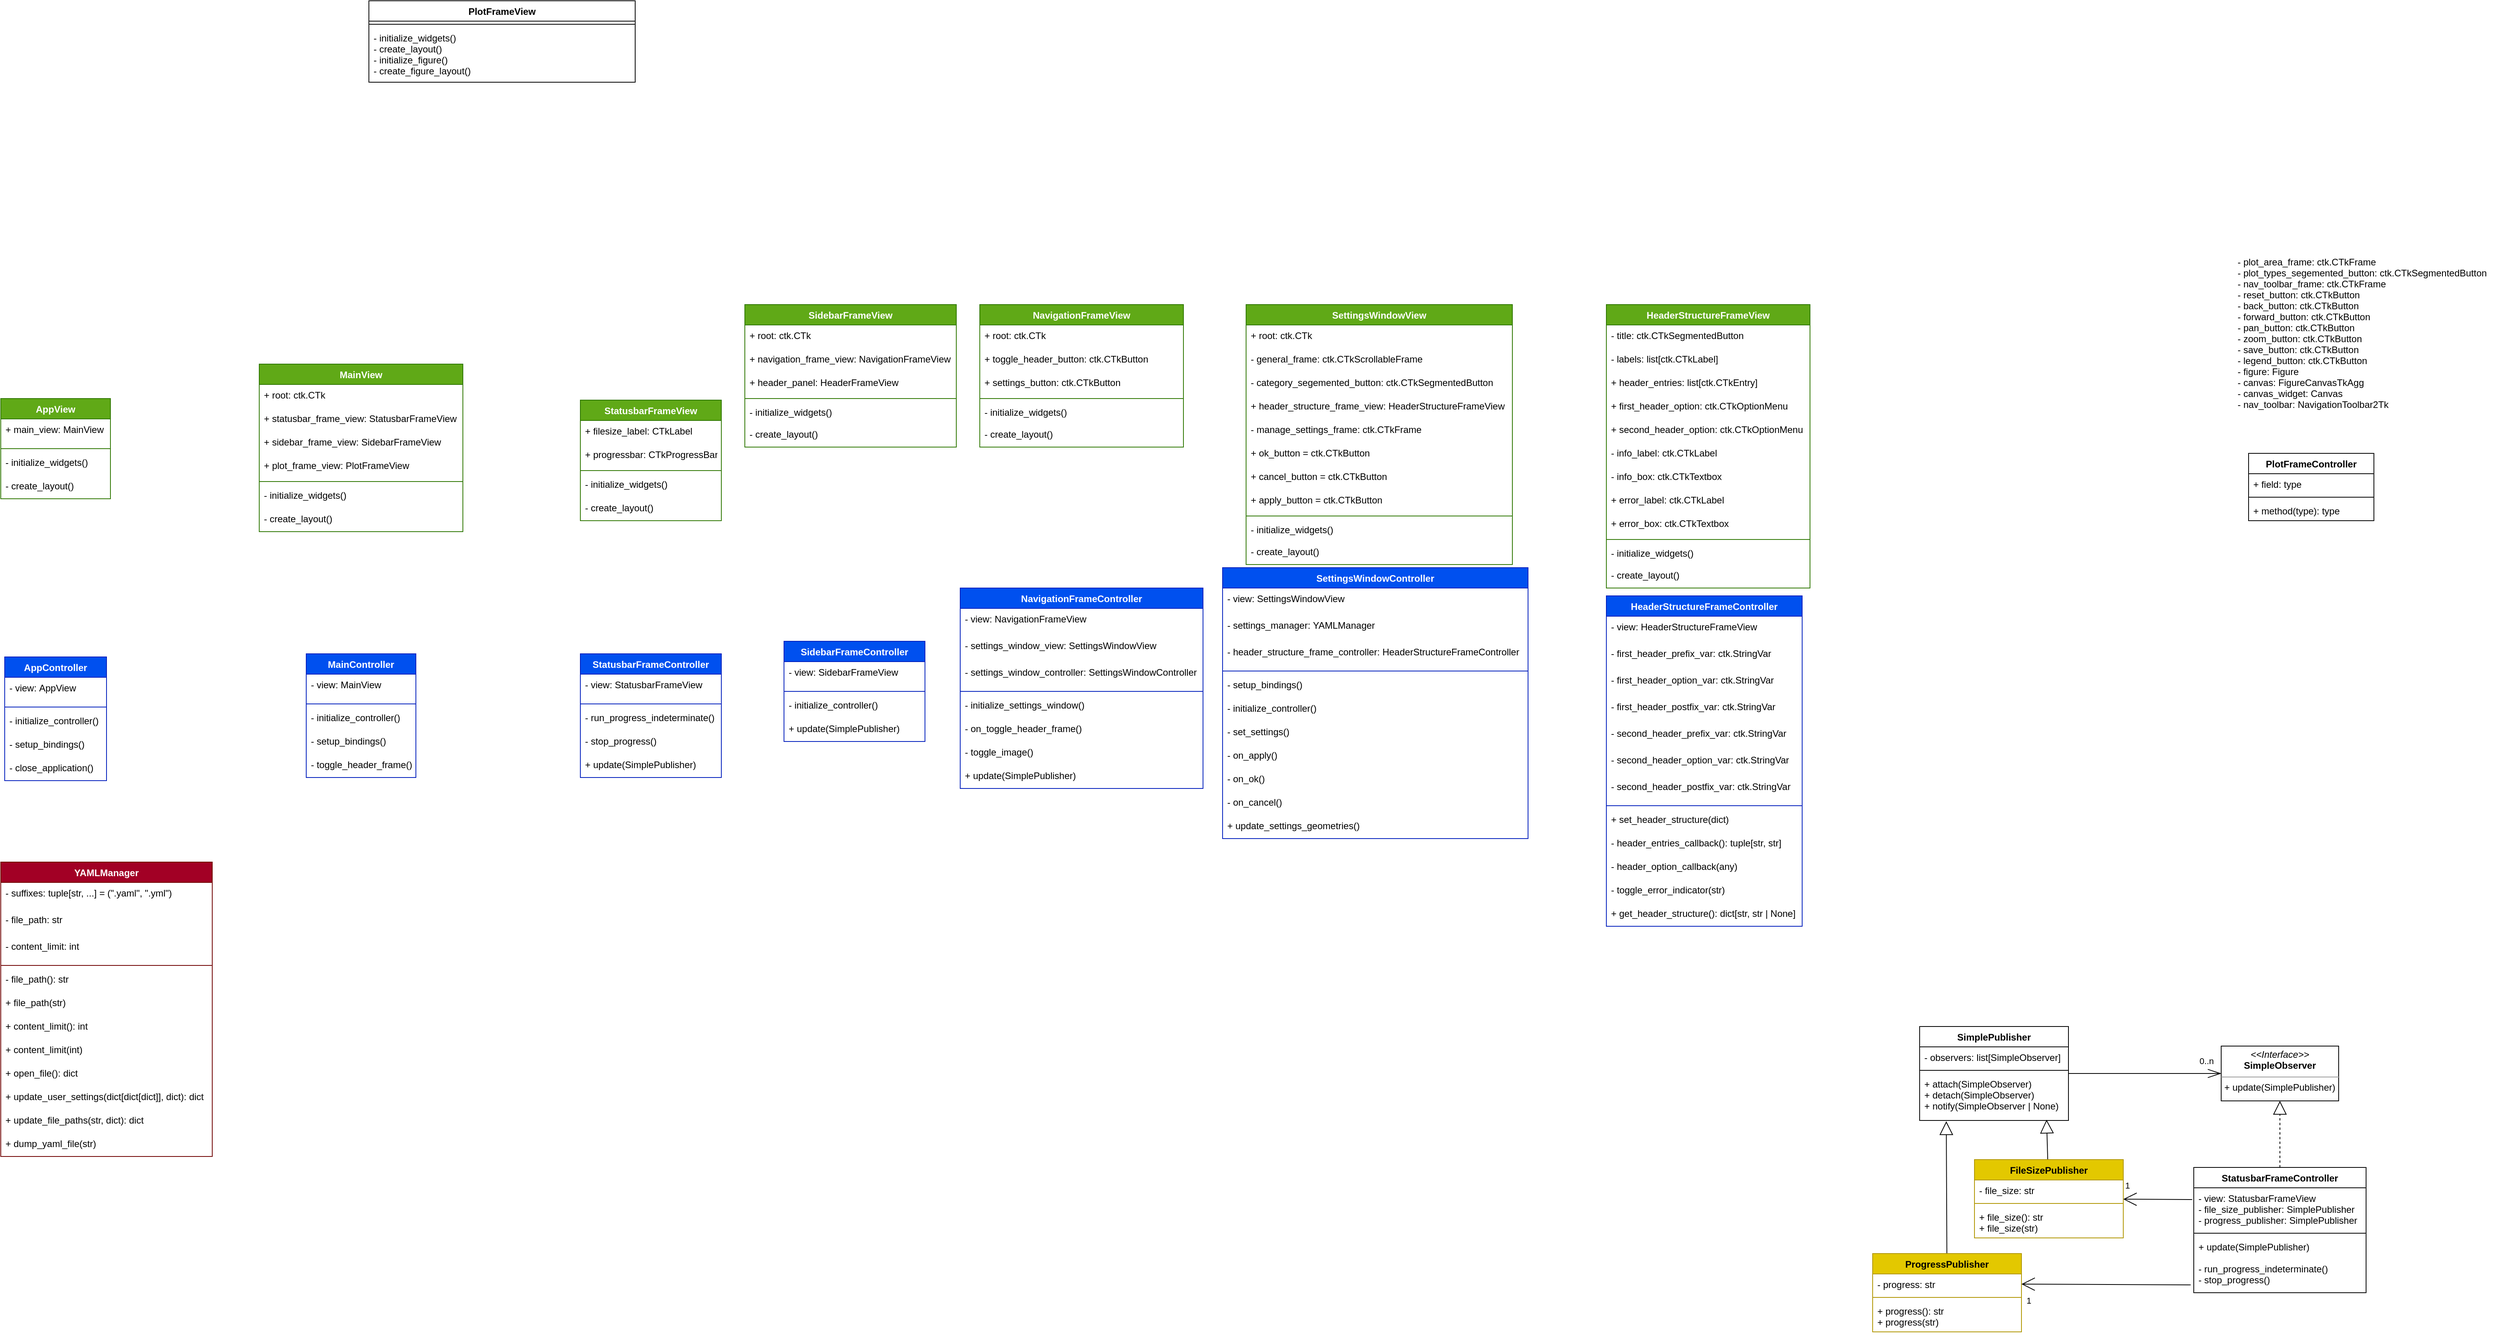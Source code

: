 <mxfile>
    <diagram id="FnCuMrJBciPBzQJP4Sz_" name="Page-1">
        <mxGraphModel dx="1273" dy="5104" grid="1" gridSize="10" guides="1" tooltips="1" connect="1" arrows="1" fold="1" page="1" pageScale="1" pageWidth="1169" pageHeight="827" math="0" shadow="0">
            <root>
                <mxCell id="0"/>
                <mxCell id="1" parent="0"/>
                <mxCell id="116" value="AppController" style="swimlane;fontStyle=1;align=center;verticalAlign=top;childLayout=stackLayout;horizontal=1;startSize=26;horizontalStack=0;resizeParent=1;resizeParentMax=0;resizeLast=0;collapsible=1;marginBottom=0;rounded=0;fillColor=#0050ef;fontColor=#ffffff;strokeColor=#001DBC;" parent="1" vertex="1">
                    <mxGeometry x="3755" y="-1112" width="130" height="158" as="geometry"/>
                </mxCell>
                <mxCell id="117" value="- view: AppView" style="text;strokeColor=none;fillColor=none;align=left;verticalAlign=top;spacingLeft=4;spacingRight=4;overflow=hidden;rotatable=0;points=[[0,0.5],[1,0.5]];portConstraint=eastwest;rounded=0;" parent="116" vertex="1">
                    <mxGeometry y="26" width="130" height="34" as="geometry"/>
                </mxCell>
                <mxCell id="118" value="" style="line;strokeWidth=1;fillColor=none;align=left;verticalAlign=middle;spacingTop=-1;spacingLeft=3;spacingRight=3;rotatable=0;labelPosition=right;points=[];portConstraint=eastwest;strokeColor=inherit;rounded=0;" parent="116" vertex="1">
                    <mxGeometry y="60" width="130" height="8" as="geometry"/>
                </mxCell>
                <mxCell id="119" value="- initialize_controller()" style="text;strokeColor=none;fillColor=none;align=left;verticalAlign=top;spacingLeft=4;spacingRight=4;overflow=hidden;rotatable=0;points=[[0,0.5],[1,0.5]];portConstraint=eastwest;rounded=0;" parent="116" vertex="1">
                    <mxGeometry y="68" width="130" height="30" as="geometry"/>
                </mxCell>
                <mxCell id="120" value="- setup_bindings()" style="text;strokeColor=none;fillColor=none;align=left;verticalAlign=top;spacingLeft=4;spacingRight=4;overflow=hidden;rotatable=0;points=[[0,0.5],[1,0.5]];portConstraint=eastwest;rounded=0;" parent="116" vertex="1">
                    <mxGeometry y="98" width="130" height="30" as="geometry"/>
                </mxCell>
                <mxCell id="121" value="- close_application()" style="text;strokeColor=none;fillColor=none;align=left;verticalAlign=top;spacingLeft=4;spacingRight=4;overflow=hidden;rotatable=0;points=[[0,0.5],[1,0.5]];portConstraint=eastwest;rounded=0;" parent="116" vertex="1">
                    <mxGeometry y="128" width="130" height="30" as="geometry"/>
                </mxCell>
                <mxCell id="122" value="PlotFrameController" style="swimlane;fontStyle=1;align=center;verticalAlign=top;childLayout=stackLayout;horizontal=1;startSize=26;horizontalStack=0;resizeParent=1;resizeParentMax=0;resizeLast=0;collapsible=1;marginBottom=0;rounded=0;" parent="1" vertex="1">
                    <mxGeometry x="6620" y="-1372" width="160" height="86" as="geometry"/>
                </mxCell>
                <mxCell id="123" value="+ field: type" style="text;strokeColor=none;fillColor=none;align=left;verticalAlign=top;spacingLeft=4;spacingRight=4;overflow=hidden;rotatable=0;points=[[0,0.5],[1,0.5]];portConstraint=eastwest;rounded=0;" parent="122" vertex="1">
                    <mxGeometry y="26" width="160" height="26" as="geometry"/>
                </mxCell>
                <mxCell id="124" value="" style="line;strokeWidth=1;fillColor=none;align=left;verticalAlign=middle;spacingTop=-1;spacingLeft=3;spacingRight=3;rotatable=0;labelPosition=right;points=[];portConstraint=eastwest;strokeColor=inherit;rounded=0;" parent="122" vertex="1">
                    <mxGeometry y="52" width="160" height="8" as="geometry"/>
                </mxCell>
                <mxCell id="125" value="+ method(type): type" style="text;strokeColor=none;fillColor=none;align=left;verticalAlign=top;spacingLeft=4;spacingRight=4;overflow=hidden;rotatable=0;points=[[0,0.5],[1,0.5]];portConstraint=eastwest;rounded=0;" parent="122" vertex="1">
                    <mxGeometry y="60" width="160" height="26" as="geometry"/>
                </mxCell>
                <mxCell id="126" style="edgeStyle=none;html=1;endArrow=block;endFill=0;endSize=15;dashed=1;" parent="1" source="127" target="173" edge="1">
                    <mxGeometry relative="1" as="geometry"/>
                </mxCell>
                <mxCell id="127" value="StatusbarFrameController" style="swimlane;fontStyle=1;align=center;verticalAlign=top;childLayout=stackLayout;horizontal=1;startSize=26;horizontalStack=0;resizeParent=1;resizeParentMax=0;resizeLast=0;collapsible=1;marginBottom=0;rounded=0;" parent="1" vertex="1">
                    <mxGeometry x="6550" y="-460" width="220" height="160" as="geometry"/>
                </mxCell>
                <mxCell id="128" value="- view: StatusbarFrameView&#10;- file_size_publisher: SimplePublisher&#10;- progress_publisher: SimplePublisher" style="text;strokeColor=none;fillColor=none;align=left;verticalAlign=top;spacingLeft=4;spacingRight=4;overflow=hidden;rotatable=0;points=[[0,0.5],[1,0.5]];portConstraint=eastwest;rounded=0;" parent="127" vertex="1">
                    <mxGeometry y="26" width="220" height="54" as="geometry"/>
                </mxCell>
                <mxCell id="129" value="" style="line;strokeWidth=1;fillColor=none;align=left;verticalAlign=middle;spacingTop=-1;spacingLeft=3;spacingRight=3;rotatable=0;labelPosition=right;points=[];portConstraint=eastwest;strokeColor=inherit;rounded=0;" parent="127" vertex="1">
                    <mxGeometry y="80" width="220" height="8" as="geometry"/>
                </mxCell>
                <mxCell id="130" value="+ update(SimplePublisher)&#10;&#10;- run_progress_indeterminate()&#10;- stop_progress()" style="text;strokeColor=none;fillColor=none;align=left;verticalAlign=top;spacingLeft=4;spacingRight=4;overflow=hidden;rotatable=0;points=[[0,0.5],[1,0.5]];portConstraint=eastwest;rounded=0;" parent="127" vertex="1">
                    <mxGeometry y="88" width="220" height="72" as="geometry"/>
                </mxCell>
                <mxCell id="131" value="AppView" style="swimlane;fontStyle=1;align=center;verticalAlign=top;childLayout=stackLayout;horizontal=1;startSize=26;horizontalStack=0;resizeParent=1;resizeParentMax=0;resizeLast=0;collapsible=1;marginBottom=0;rounded=0;fillColor=#60a917;fontColor=#ffffff;strokeColor=#2D7600;" parent="1" vertex="1">
                    <mxGeometry x="3750" y="-1442" width="140" height="128" as="geometry"/>
                </mxCell>
                <mxCell id="132" value="+ main_view: MainView" style="text;strokeColor=none;fillColor=none;align=left;verticalAlign=top;spacingLeft=4;spacingRight=4;overflow=hidden;rotatable=0;points=[[0,0.5],[1,0.5]];portConstraint=eastwest;rounded=0;" parent="131" vertex="1">
                    <mxGeometry y="26" width="140" height="34" as="geometry"/>
                </mxCell>
                <mxCell id="133" value="" style="line;strokeWidth=1;fillColor=none;align=left;verticalAlign=middle;spacingTop=-1;spacingLeft=3;spacingRight=3;rotatable=0;labelPosition=right;points=[];portConstraint=eastwest;strokeColor=inherit;rounded=0;" parent="131" vertex="1">
                    <mxGeometry y="60" width="140" height="8" as="geometry"/>
                </mxCell>
                <mxCell id="134" value="- initialize_widgets()" style="text;strokeColor=none;fillColor=none;align=left;verticalAlign=top;spacingLeft=4;spacingRight=4;overflow=hidden;rotatable=0;points=[[0,0.5],[1,0.5]];portConstraint=eastwest;rounded=0;" parent="131" vertex="1">
                    <mxGeometry y="68" width="140" height="30" as="geometry"/>
                </mxCell>
                <mxCell id="135" value="- create_layout()" style="text;strokeColor=none;fillColor=none;align=left;verticalAlign=top;spacingLeft=4;spacingRight=4;overflow=hidden;rotatable=0;points=[[0,0.5],[1,0.5]];portConstraint=eastwest;rounded=0;" parent="131" vertex="1">
                    <mxGeometry y="98" width="140" height="30" as="geometry"/>
                </mxCell>
                <mxCell id="136" value="PlotFrameView" style="swimlane;fontStyle=1;align=center;verticalAlign=top;childLayout=stackLayout;horizontal=1;startSize=26;horizontalStack=0;resizeParent=1;resizeParentMax=0;resizeLast=0;collapsible=1;marginBottom=0;rounded=0;" parent="1" vertex="1">
                    <mxGeometry x="4220" y="-1950" width="340" height="104" as="geometry"/>
                </mxCell>
                <mxCell id="138" value="" style="line;strokeWidth=1;fillColor=none;align=left;verticalAlign=middle;spacingTop=-1;spacingLeft=3;spacingRight=3;rotatable=0;labelPosition=right;points=[];portConstraint=eastwest;strokeColor=inherit;rounded=0;" parent="136" vertex="1">
                    <mxGeometry y="26" width="340" height="8" as="geometry"/>
                </mxCell>
                <mxCell id="139" value="- initialize_widgets()&#10;- create_layout()&#10;- initialize_figure()&#10;- create_figure_layout()" style="text;strokeColor=none;fillColor=none;align=left;verticalAlign=top;spacingLeft=4;spacingRight=4;overflow=hidden;rotatable=0;points=[[0,0.5],[1,0.5]];portConstraint=eastwest;rounded=0;" parent="136" vertex="1">
                    <mxGeometry y="34" width="340" height="70" as="geometry"/>
                </mxCell>
                <mxCell id="140" value="SidebarFrameView" style="swimlane;fontStyle=1;align=center;verticalAlign=top;childLayout=stackLayout;horizontal=1;startSize=26;horizontalStack=0;resizeParent=1;resizeParentMax=0;resizeLast=0;collapsible=1;marginBottom=0;rounded=0;fillColor=#60a917;fontColor=#ffffff;strokeColor=#2D7600;" parent="1" vertex="1">
                    <mxGeometry x="4700" y="-1562" width="270" height="182" as="geometry"/>
                </mxCell>
                <mxCell id="141" value="+ root: ctk.CTk" style="text;strokeColor=none;fillColor=none;align=left;verticalAlign=top;spacingLeft=4;spacingRight=4;overflow=hidden;rotatable=0;points=[[0,0.5],[1,0.5]];portConstraint=eastwest;rounded=0;" parent="140" vertex="1">
                    <mxGeometry y="26" width="270" height="30" as="geometry"/>
                </mxCell>
                <mxCell id="142" value="+ navigation_frame_view: NavigationFrameView" style="text;strokeColor=none;fillColor=none;align=left;verticalAlign=top;spacingLeft=4;spacingRight=4;overflow=hidden;rotatable=0;points=[[0,0.5],[1,0.5]];portConstraint=eastwest;rounded=0;" parent="140" vertex="1">
                    <mxGeometry y="56" width="270" height="30" as="geometry"/>
                </mxCell>
                <mxCell id="143" value="+ header_panel: HeaderFrameView" style="text;strokeColor=none;fillColor=none;align=left;verticalAlign=top;spacingLeft=4;spacingRight=4;overflow=hidden;rotatable=0;points=[[0,0.5],[1,0.5]];portConstraint=eastwest;rounded=0;" parent="140" vertex="1">
                    <mxGeometry y="86" width="270" height="30" as="geometry"/>
                </mxCell>
                <mxCell id="144" value="" style="line;strokeWidth=1;fillColor=none;align=left;verticalAlign=middle;spacingTop=-1;spacingLeft=3;spacingRight=3;rotatable=0;labelPosition=right;points=[];portConstraint=eastwest;strokeColor=inherit;rounded=0;" parent="140" vertex="1">
                    <mxGeometry y="116" width="270" height="8" as="geometry"/>
                </mxCell>
                <mxCell id="145" value="- initialize_widgets()" style="text;strokeColor=none;fillColor=none;align=left;verticalAlign=top;spacingLeft=4;spacingRight=4;overflow=hidden;rotatable=0;points=[[0,0.5],[1,0.5]];portConstraint=eastwest;rounded=0;" parent="140" vertex="1">
                    <mxGeometry y="124" width="270" height="28" as="geometry"/>
                </mxCell>
                <mxCell id="146" value="- create_layout()" style="text;strokeColor=none;fillColor=none;align=left;verticalAlign=top;spacingLeft=4;spacingRight=4;overflow=hidden;rotatable=0;points=[[0,0.5],[1,0.5]];portConstraint=eastwest;rounded=0;" parent="140" vertex="1">
                    <mxGeometry y="152" width="270" height="30" as="geometry"/>
                </mxCell>
                <mxCell id="147" value="StatusbarFrameView" style="swimlane;fontStyle=1;align=center;verticalAlign=top;childLayout=stackLayout;horizontal=1;startSize=26;horizontalStack=0;resizeParent=1;resizeParentMax=0;resizeLast=0;collapsible=1;marginBottom=0;rounded=0;fillColor=#60a917;fontColor=#ffffff;strokeColor=#2D7600;" parent="1" vertex="1">
                    <mxGeometry x="4490" y="-1440" width="180" height="154" as="geometry"/>
                </mxCell>
                <mxCell id="148" value="+ filesize_label: CTkLabel" style="text;strokeColor=none;fillColor=none;align=left;verticalAlign=top;spacingLeft=4;spacingRight=4;overflow=hidden;rotatable=0;points=[[0,0.5],[1,0.5]];portConstraint=eastwest;rounded=0;" parent="147" vertex="1">
                    <mxGeometry y="26" width="180" height="30" as="geometry"/>
                </mxCell>
                <mxCell id="149" value="+ progressbar: CTkProgressBar" style="text;strokeColor=none;fillColor=none;align=left;verticalAlign=top;spacingLeft=4;spacingRight=4;overflow=hidden;rotatable=0;points=[[0,0.5],[1,0.5]];portConstraint=eastwest;rounded=0;" parent="147" vertex="1">
                    <mxGeometry y="56" width="180" height="30" as="geometry"/>
                </mxCell>
                <mxCell id="150" value="" style="line;strokeWidth=1;fillColor=none;align=left;verticalAlign=middle;spacingTop=-1;spacingLeft=3;spacingRight=3;rotatable=0;labelPosition=right;points=[];portConstraint=eastwest;strokeColor=inherit;rounded=0;" parent="147" vertex="1">
                    <mxGeometry y="86" width="180" height="8" as="geometry"/>
                </mxCell>
                <mxCell id="151" value="- initialize_widgets()" style="text;strokeColor=none;fillColor=none;align=left;verticalAlign=top;spacingLeft=4;spacingRight=4;overflow=hidden;rotatable=0;points=[[0,0.5],[1,0.5]];portConstraint=eastwest;rounded=0;" parent="147" vertex="1">
                    <mxGeometry y="94" width="180" height="30" as="geometry"/>
                </mxCell>
                <mxCell id="152" value="- create_layout()" style="text;strokeColor=none;fillColor=none;align=left;verticalAlign=top;spacingLeft=4;spacingRight=4;overflow=hidden;rotatable=0;points=[[0,0.5],[1,0.5]];portConstraint=eastwest;rounded=0;" parent="147" vertex="1">
                    <mxGeometry y="124" width="180" height="30" as="geometry"/>
                </mxCell>
                <mxCell id="153" value="MainController" style="swimlane;fontStyle=1;align=center;verticalAlign=top;childLayout=stackLayout;horizontal=1;startSize=26;horizontalStack=0;resizeParent=1;resizeParentMax=0;resizeLast=0;collapsible=1;marginBottom=0;rounded=0;fillColor=#0050ef;fontColor=#ffffff;strokeColor=#001DBC;" parent="1" vertex="1">
                    <mxGeometry x="4140" y="-1116" width="140" height="158" as="geometry"/>
                </mxCell>
                <mxCell id="154" value="- view: MainView" style="text;strokeColor=none;fillColor=none;align=left;verticalAlign=top;spacingLeft=4;spacingRight=4;overflow=hidden;rotatable=0;points=[[0,0.5],[1,0.5]];portConstraint=eastwest;rounded=0;" parent="153" vertex="1">
                    <mxGeometry y="26" width="140" height="34" as="geometry"/>
                </mxCell>
                <mxCell id="155" value="" style="line;strokeWidth=1;fillColor=none;align=left;verticalAlign=middle;spacingTop=-1;spacingLeft=3;spacingRight=3;rotatable=0;labelPosition=right;points=[];portConstraint=eastwest;strokeColor=inherit;rounded=0;" parent="153" vertex="1">
                    <mxGeometry y="60" width="140" height="8" as="geometry"/>
                </mxCell>
                <mxCell id="156" value="- initialize_controller()" style="text;strokeColor=none;fillColor=none;align=left;verticalAlign=top;spacingLeft=4;spacingRight=4;overflow=hidden;rotatable=0;points=[[0,0.5],[1,0.5]];portConstraint=eastwest;rounded=0;" parent="153" vertex="1">
                    <mxGeometry y="68" width="140" height="30" as="geometry"/>
                </mxCell>
                <mxCell id="157" value="- setup_bindings()" style="text;strokeColor=none;fillColor=none;align=left;verticalAlign=top;spacingLeft=4;spacingRight=4;overflow=hidden;rotatable=0;points=[[0,0.5],[1,0.5]];portConstraint=eastwest;rounded=0;" parent="153" vertex="1">
                    <mxGeometry y="98" width="140" height="30" as="geometry"/>
                </mxCell>
                <mxCell id="158" value="- toggle_header_frame()" style="text;strokeColor=none;fillColor=none;align=left;verticalAlign=top;spacingLeft=4;spacingRight=4;overflow=hidden;rotatable=0;points=[[0,0.5],[1,0.5]];portConstraint=eastwest;rounded=0;" parent="153" vertex="1">
                    <mxGeometry y="128" width="140" height="30" as="geometry"/>
                </mxCell>
                <mxCell id="159" value="MainView" style="swimlane;fontStyle=1;align=center;verticalAlign=top;childLayout=stackLayout;horizontal=1;startSize=26;horizontalStack=0;resizeParent=1;resizeParentMax=0;resizeLast=0;collapsible=1;marginBottom=0;rounded=0;fillColor=#60a917;fontColor=#ffffff;strokeColor=#2D7600;" parent="1" vertex="1">
                    <mxGeometry x="4080" y="-1486" width="260" height="214" as="geometry"/>
                </mxCell>
                <mxCell id="160" value="+ root: ctk.CTk" style="text;strokeColor=none;fillColor=none;align=left;verticalAlign=top;spacingLeft=4;spacingRight=4;overflow=hidden;rotatable=0;points=[[0,0.5],[1,0.5]];portConstraint=eastwest;rounded=0;" parent="159" vertex="1">
                    <mxGeometry y="26" width="260" height="30" as="geometry"/>
                </mxCell>
                <mxCell id="161" value="+ statusbar_frame_view: StatusbarFrameView" style="text;strokeColor=none;fillColor=none;align=left;verticalAlign=top;spacingLeft=4;spacingRight=4;overflow=hidden;rotatable=0;points=[[0,0.5],[1,0.5]];portConstraint=eastwest;rounded=0;" parent="159" vertex="1">
                    <mxGeometry y="56" width="260" height="30" as="geometry"/>
                </mxCell>
                <mxCell id="162" value="+ sidebar_frame_view: SidebarFrameView" style="text;strokeColor=none;fillColor=none;align=left;verticalAlign=top;spacingLeft=4;spacingRight=4;overflow=hidden;rotatable=0;points=[[0,0.5],[1,0.5]];portConstraint=eastwest;rounded=0;" parent="159" vertex="1">
                    <mxGeometry y="86" width="260" height="30" as="geometry"/>
                </mxCell>
                <mxCell id="163" value="+ plot_frame_view: PlotFrameView" style="text;strokeColor=none;fillColor=none;align=left;verticalAlign=top;spacingLeft=4;spacingRight=4;overflow=hidden;rotatable=0;points=[[0,0.5],[1,0.5]];portConstraint=eastwest;rounded=0;" parent="159" vertex="1">
                    <mxGeometry y="116" width="260" height="30" as="geometry"/>
                </mxCell>
                <mxCell id="164" value="" style="line;strokeWidth=1;fillColor=none;align=left;verticalAlign=middle;spacingTop=-1;spacingLeft=3;spacingRight=3;rotatable=0;labelPosition=right;points=[];portConstraint=eastwest;strokeColor=inherit;rounded=0;" parent="159" vertex="1">
                    <mxGeometry y="146" width="260" height="8" as="geometry"/>
                </mxCell>
                <mxCell id="165" value="- initialize_widgets()" style="text;strokeColor=none;fillColor=none;align=left;verticalAlign=top;spacingLeft=4;spacingRight=4;overflow=hidden;rotatable=0;points=[[0,0.5],[1,0.5]];portConstraint=eastwest;rounded=0;" parent="159" vertex="1">
                    <mxGeometry y="154" width="260" height="30" as="geometry"/>
                </mxCell>
                <mxCell id="166" value="- create_layout()" style="text;strokeColor=none;fillColor=none;align=left;verticalAlign=top;spacingLeft=4;spacingRight=4;overflow=hidden;rotatable=0;points=[[0,0.5],[1,0.5]];portConstraint=eastwest;rounded=0;" parent="159" vertex="1">
                    <mxGeometry y="184" width="260" height="30" as="geometry"/>
                </mxCell>
                <mxCell id="167" style="edgeStyle=none;html=1;endArrow=openThin;endFill=0;endSize=15;" parent="1" source="169" target="173" edge="1">
                    <mxGeometry relative="1" as="geometry"/>
                </mxCell>
                <mxCell id="168" value="0..n" style="edgeLabel;html=1;align=center;verticalAlign=middle;resizable=0;points=[];" parent="167" vertex="1" connectable="0">
                    <mxGeometry x="0.8" relative="1" as="geometry">
                        <mxPoint y="-16" as="offset"/>
                    </mxGeometry>
                </mxCell>
                <mxCell id="169" value="SimplePublisher" style="swimlane;fontStyle=1;align=center;verticalAlign=top;childLayout=stackLayout;horizontal=1;startSize=26;horizontalStack=0;resizeParent=1;resizeParentMax=0;resizeLast=0;collapsible=1;marginBottom=0;rounded=0;" parent="1" vertex="1">
                    <mxGeometry x="6200" y="-640" width="190" height="120" as="geometry"/>
                </mxCell>
                <mxCell id="170" value="- observers: list[SimpleObserver]" style="text;strokeColor=none;fillColor=none;align=left;verticalAlign=top;spacingLeft=4;spacingRight=4;overflow=hidden;rotatable=0;points=[[0,0.5],[1,0.5]];portConstraint=eastwest;rounded=0;" parent="169" vertex="1">
                    <mxGeometry y="26" width="190" height="26" as="geometry"/>
                </mxCell>
                <mxCell id="171" value="" style="line;strokeWidth=1;fillColor=none;align=left;verticalAlign=middle;spacingTop=-1;spacingLeft=3;spacingRight=3;rotatable=0;labelPosition=right;points=[];portConstraint=eastwest;strokeColor=inherit;rounded=0;" parent="169" vertex="1">
                    <mxGeometry y="52" width="190" height="8" as="geometry"/>
                </mxCell>
                <mxCell id="172" value="+ attach(SimpleObserver)&#10;+ detach(SimpleObserver)&#10;+ notify(SimpleObserver | None)" style="text;strokeColor=none;fillColor=none;align=left;verticalAlign=top;spacingLeft=4;spacingRight=4;overflow=hidden;rotatable=0;points=[[0,0.5],[1,0.5]];portConstraint=eastwest;rounded=0;" parent="169" vertex="1">
                    <mxGeometry y="60" width="190" height="60" as="geometry"/>
                </mxCell>
                <mxCell id="173" value="&lt;p style=&quot;margin:0px;margin-top:4px;text-align:center;&quot;&gt;&lt;i&gt;&amp;lt;&amp;lt;Interface&amp;gt;&amp;gt;&lt;/i&gt;&lt;br&gt;&lt;b&gt;SimpleObserver&lt;/b&gt;&lt;/p&gt;&lt;hr size=&quot;1&quot;&gt;&lt;p style=&quot;margin:0px;margin-left:4px;&quot;&gt;&lt;/p&gt;&lt;p style=&quot;margin:0px;margin-left:4px;&quot;&gt;&lt;span style=&quot;background-color: initial;&quot;&gt;+ update(SimplePublisher)&lt;/span&gt;&lt;/p&gt;" style="verticalAlign=top;align=left;overflow=fill;fontSize=12;fontFamily=Helvetica;html=1;" parent="1" vertex="1">
                    <mxGeometry x="6585" y="-615" width="150" height="70" as="geometry"/>
                </mxCell>
                <mxCell id="174" style="edgeStyle=none;html=1;endArrow=block;endFill=0;endSize=15;entryX=0.179;entryY=1.017;entryDx=0;entryDy=0;entryPerimeter=0;" parent="1" source="175" target="172" edge="1">
                    <mxGeometry relative="1" as="geometry"/>
                </mxCell>
                <mxCell id="175" value="ProgressPublisher" style="swimlane;fontStyle=1;align=center;verticalAlign=top;childLayout=stackLayout;horizontal=1;startSize=26;horizontalStack=0;resizeParent=1;resizeParentMax=0;resizeLast=0;collapsible=1;marginBottom=0;rounded=0;fillColor=#e3c800;fontColor=#000000;strokeColor=#B09500;" parent="1" vertex="1">
                    <mxGeometry x="6140" y="-350" width="190" height="100" as="geometry"/>
                </mxCell>
                <mxCell id="176" value="- progress: str" style="text;strokeColor=none;fillColor=none;align=left;verticalAlign=top;spacingLeft=4;spacingRight=4;overflow=hidden;rotatable=0;points=[[0,0.5],[1,0.5]];portConstraint=eastwest;rounded=0;" parent="175" vertex="1">
                    <mxGeometry y="26" width="190" height="26" as="geometry"/>
                </mxCell>
                <mxCell id="177" value="" style="line;strokeWidth=1;fillColor=none;align=left;verticalAlign=middle;spacingTop=-1;spacingLeft=3;spacingRight=3;rotatable=0;labelPosition=right;points=[];portConstraint=eastwest;strokeColor=inherit;rounded=0;" parent="175" vertex="1">
                    <mxGeometry y="52" width="190" height="8" as="geometry"/>
                </mxCell>
                <mxCell id="178" value="+ progress(): str&#10;+ progress(str)" style="text;strokeColor=none;fillColor=none;align=left;verticalAlign=top;spacingLeft=4;spacingRight=4;overflow=hidden;rotatable=0;points=[[0,0.5],[1,0.5]];portConstraint=eastwest;rounded=0;" parent="175" vertex="1">
                    <mxGeometry y="60" width="190" height="40" as="geometry"/>
                </mxCell>
                <mxCell id="179" style="edgeStyle=none;html=1;endArrow=block;endFill=0;endSize=15;entryX=0.853;entryY=0.983;entryDx=0;entryDy=0;entryPerimeter=0;" parent="1" source="180" target="172" edge="1">
                    <mxGeometry relative="1" as="geometry"/>
                </mxCell>
                <mxCell id="180" value="FileSizePublisher" style="swimlane;fontStyle=1;align=center;verticalAlign=top;childLayout=stackLayout;horizontal=1;startSize=26;horizontalStack=0;resizeParent=1;resizeParentMax=0;resizeLast=0;collapsible=1;marginBottom=0;rounded=0;fillColor=#e3c800;fontColor=#000000;strokeColor=#B09500;" parent="1" vertex="1">
                    <mxGeometry x="6270" y="-470" width="190" height="100" as="geometry"/>
                </mxCell>
                <mxCell id="181" value="- file_size: str" style="text;strokeColor=none;fillColor=none;align=left;verticalAlign=top;spacingLeft=4;spacingRight=4;overflow=hidden;rotatable=0;points=[[0,0.5],[1,0.5]];portConstraint=eastwest;rounded=0;" parent="180" vertex="1">
                    <mxGeometry y="26" width="190" height="26" as="geometry"/>
                </mxCell>
                <mxCell id="182" value="" style="line;strokeWidth=1;fillColor=none;align=left;verticalAlign=middle;spacingTop=-1;spacingLeft=3;spacingRight=3;rotatable=0;labelPosition=right;points=[];portConstraint=eastwest;strokeColor=inherit;rounded=0;" parent="180" vertex="1">
                    <mxGeometry y="52" width="190" height="8" as="geometry"/>
                </mxCell>
                <mxCell id="183" value="+ file_size(): str&#10;+ file_size(str)" style="text;strokeColor=none;fillColor=none;align=left;verticalAlign=top;spacingLeft=4;spacingRight=4;overflow=hidden;rotatable=0;points=[[0,0.5],[1,0.5]];portConstraint=eastwest;rounded=0;" parent="180" vertex="1">
                    <mxGeometry y="60" width="190" height="40" as="geometry"/>
                </mxCell>
                <mxCell id="184" style="edgeStyle=none;html=1;endArrow=open;endFill=0;endSize=15;exitX=-0.009;exitY=0.278;exitDx=0;exitDy=0;exitPerimeter=0;" parent="1" source="128" target="180" edge="1">
                    <mxGeometry relative="1" as="geometry"/>
                </mxCell>
                <mxCell id="185" value="1" style="edgeLabel;html=1;align=center;verticalAlign=middle;resizable=0;points=[];" parent="184" vertex="1" connectable="0">
                    <mxGeometry x="0.867" y="3" relative="1" as="geometry">
                        <mxPoint x="-1" y="-21" as="offset"/>
                    </mxGeometry>
                </mxCell>
                <mxCell id="186" style="edgeStyle=none;html=1;endArrow=open;endFill=0;endSize=15;exitX=-0.018;exitY=0.861;exitDx=0;exitDy=0;exitPerimeter=0;entryX=1;entryY=0.5;entryDx=0;entryDy=0;" parent="1" source="130" target="176" edge="1">
                    <mxGeometry relative="1" as="geometry"/>
                </mxCell>
                <mxCell id="187" value="1" style="edgeLabel;html=1;align=center;verticalAlign=middle;resizable=0;points=[];" parent="186" vertex="1" connectable="0">
                    <mxGeometry x="0.883" y="4" relative="1" as="geometry">
                        <mxPoint x="-4" y="17" as="offset"/>
                    </mxGeometry>
                </mxCell>
                <mxCell id="192" value="StatusbarFrameController" style="swimlane;fontStyle=1;align=center;verticalAlign=top;childLayout=stackLayout;horizontal=1;startSize=26;horizontalStack=0;resizeParent=1;resizeParentMax=0;resizeLast=0;collapsible=1;marginBottom=0;rounded=0;fillColor=#0050ef;fontColor=#ffffff;strokeColor=#001DBC;" parent="1" vertex="1">
                    <mxGeometry x="4490" y="-1116" width="180" height="158" as="geometry"/>
                </mxCell>
                <mxCell id="193" value="- view: StatusbarFrameView" style="text;strokeColor=none;fillColor=none;align=left;verticalAlign=top;spacingLeft=4;spacingRight=4;overflow=hidden;rotatable=0;points=[[0,0.5],[1,0.5]];portConstraint=eastwest;rounded=0;" parent="192" vertex="1">
                    <mxGeometry y="26" width="180" height="34" as="geometry"/>
                </mxCell>
                <mxCell id="194" value="" style="line;strokeWidth=1;fillColor=none;align=left;verticalAlign=middle;spacingTop=-1;spacingLeft=3;spacingRight=3;rotatable=0;labelPosition=right;points=[];portConstraint=eastwest;strokeColor=inherit;rounded=0;" parent="192" vertex="1">
                    <mxGeometry y="60" width="180" height="8" as="geometry"/>
                </mxCell>
                <mxCell id="195" value="- run_progress_indeterminate()" style="text;strokeColor=none;fillColor=none;align=left;verticalAlign=top;spacingLeft=4;spacingRight=4;overflow=hidden;rotatable=0;points=[[0,0.5],[1,0.5]];portConstraint=eastwest;rounded=0;" parent="192" vertex="1">
                    <mxGeometry y="68" width="180" height="30" as="geometry"/>
                </mxCell>
                <mxCell id="196" value="- stop_progress()" style="text;strokeColor=none;fillColor=none;align=left;verticalAlign=top;spacingLeft=4;spacingRight=4;overflow=hidden;rotatable=0;points=[[0,0.5],[1,0.5]];portConstraint=eastwest;rounded=0;" parent="192" vertex="1">
                    <mxGeometry y="98" width="180" height="30" as="geometry"/>
                </mxCell>
                <mxCell id="197" value="+ update(SimplePublisher)" style="text;strokeColor=none;fillColor=none;align=left;verticalAlign=top;spacingLeft=4;spacingRight=4;overflow=hidden;rotatable=0;points=[[0,0.5],[1,0.5]];portConstraint=eastwest;rounded=0;" parent="192" vertex="1">
                    <mxGeometry y="128" width="180" height="30" as="geometry"/>
                </mxCell>
                <mxCell id="198" value="SidebarFrameController" style="swimlane;fontStyle=1;align=center;verticalAlign=top;childLayout=stackLayout;horizontal=1;startSize=26;horizontalStack=0;resizeParent=1;resizeParentMax=0;resizeLast=0;collapsible=1;marginBottom=0;rounded=0;fillColor=#0050ef;fontColor=#ffffff;strokeColor=#001DBC;" parent="1" vertex="1">
                    <mxGeometry x="4750" y="-1132" width="180" height="128" as="geometry"/>
                </mxCell>
                <mxCell id="199" value="- view: SidebarFrameView" style="text;strokeColor=none;fillColor=none;align=left;verticalAlign=top;spacingLeft=4;spacingRight=4;overflow=hidden;rotatable=0;points=[[0,0.5],[1,0.5]];portConstraint=eastwest;rounded=0;" parent="198" vertex="1">
                    <mxGeometry y="26" width="180" height="34" as="geometry"/>
                </mxCell>
                <mxCell id="200" value="" style="line;strokeWidth=1;fillColor=none;align=left;verticalAlign=middle;spacingTop=-1;spacingLeft=3;spacingRight=3;rotatable=0;labelPosition=right;points=[];portConstraint=eastwest;strokeColor=inherit;rounded=0;" parent="198" vertex="1">
                    <mxGeometry y="60" width="180" height="8" as="geometry"/>
                </mxCell>
                <mxCell id="201" value="- initialize_controller()" style="text;strokeColor=none;fillColor=none;align=left;verticalAlign=top;spacingLeft=4;spacingRight=4;overflow=hidden;rotatable=0;points=[[0,0.5],[1,0.5]];portConstraint=eastwest;rounded=0;" parent="198" vertex="1">
                    <mxGeometry y="68" width="180" height="30" as="geometry"/>
                </mxCell>
                <mxCell id="202" value="+ update(SimplePublisher)" style="text;strokeColor=none;fillColor=none;align=left;verticalAlign=top;spacingLeft=4;spacingRight=4;overflow=hidden;rotatable=0;points=[[0,0.5],[1,0.5]];portConstraint=eastwest;rounded=0;" parent="198" vertex="1">
                    <mxGeometry y="98" width="180" height="30" as="geometry"/>
                </mxCell>
                <mxCell id="203" value="NavigationFrameView" style="swimlane;fontStyle=1;align=center;verticalAlign=top;childLayout=stackLayout;horizontal=1;startSize=26;horizontalStack=0;resizeParent=1;resizeParentMax=0;resizeLast=0;collapsible=1;marginBottom=0;rounded=0;fillColor=#60a917;fontColor=#ffffff;strokeColor=#2D7600;" parent="1" vertex="1">
                    <mxGeometry x="5000" y="-1562" width="260" height="182" as="geometry"/>
                </mxCell>
                <mxCell id="204" value="+ root: ctk.CTk" style="text;strokeColor=none;fillColor=none;align=left;verticalAlign=top;spacingLeft=4;spacingRight=4;overflow=hidden;rotatable=0;points=[[0,0.5],[1,0.5]];portConstraint=eastwest;rounded=0;" parent="203" vertex="1">
                    <mxGeometry y="26" width="260" height="30" as="geometry"/>
                </mxCell>
                <mxCell id="205" value="+ toggle_header_button: ctk.CTkButton" style="text;strokeColor=none;fillColor=none;align=left;verticalAlign=top;spacingLeft=4;spacingRight=4;overflow=hidden;rotatable=0;points=[[0,0.5],[1,0.5]];portConstraint=eastwest;rounded=0;" parent="203" vertex="1">
                    <mxGeometry y="56" width="260" height="30" as="geometry"/>
                </mxCell>
                <mxCell id="206" value="+ settings_button: ctk.CTkButton" style="text;strokeColor=none;fillColor=none;align=left;verticalAlign=top;spacingLeft=4;spacingRight=4;overflow=hidden;rotatable=0;points=[[0,0.5],[1,0.5]];portConstraint=eastwest;rounded=0;" parent="203" vertex="1">
                    <mxGeometry y="86" width="260" height="30" as="geometry"/>
                </mxCell>
                <mxCell id="207" value="" style="line;strokeWidth=1;fillColor=none;align=left;verticalAlign=middle;spacingTop=-1;spacingLeft=3;spacingRight=3;rotatable=0;labelPosition=right;points=[];portConstraint=eastwest;strokeColor=inherit;rounded=0;" parent="203" vertex="1">
                    <mxGeometry y="116" width="260" height="8" as="geometry"/>
                </mxCell>
                <mxCell id="208" value="- initialize_widgets()" style="text;strokeColor=none;fillColor=none;align=left;verticalAlign=top;spacingLeft=4;spacingRight=4;overflow=hidden;rotatable=0;points=[[0,0.5],[1,0.5]];portConstraint=eastwest;rounded=0;" parent="203" vertex="1">
                    <mxGeometry y="124" width="260" height="28" as="geometry"/>
                </mxCell>
                <mxCell id="209" value="- create_layout()" style="text;strokeColor=none;fillColor=none;align=left;verticalAlign=top;spacingLeft=4;spacingRight=4;overflow=hidden;rotatable=0;points=[[0,0.5],[1,0.5]];portConstraint=eastwest;rounded=0;" parent="203" vertex="1">
                    <mxGeometry y="152" width="260" height="30" as="geometry"/>
                </mxCell>
                <mxCell id="211" value="SettingsWindowView" style="swimlane;fontStyle=1;align=center;verticalAlign=top;childLayout=stackLayout;horizontal=1;startSize=26;horizontalStack=0;resizeParent=1;resizeParentMax=0;resizeLast=0;collapsible=1;marginBottom=0;rounded=0;fillColor=#60a917;fontColor=#ffffff;strokeColor=#2D7600;" parent="1" vertex="1">
                    <mxGeometry x="5340" y="-1562" width="340" height="332" as="geometry"/>
                </mxCell>
                <mxCell id="212" value="+ root: ctk.CTk" style="text;strokeColor=none;fillColor=none;align=left;verticalAlign=top;spacingLeft=4;spacingRight=4;overflow=hidden;rotatable=0;points=[[0,0.5],[1,0.5]];portConstraint=eastwest;rounded=0;" parent="211" vertex="1">
                    <mxGeometry y="26" width="340" height="30" as="geometry"/>
                </mxCell>
                <mxCell id="268" value="- general_frame: ctk.CTkScrollableFrame" style="text;strokeColor=none;fillColor=none;align=left;verticalAlign=top;spacingLeft=4;spacingRight=4;overflow=hidden;rotatable=0;points=[[0,0.5],[1,0.5]];portConstraint=eastwest;rounded=0;" parent="211" vertex="1">
                    <mxGeometry y="56" width="340" height="30" as="geometry"/>
                </mxCell>
                <mxCell id="269" value="- category_segemented_button: ctk.CTkSegmentedButton" style="text;strokeColor=none;fillColor=none;align=left;verticalAlign=top;spacingLeft=4;spacingRight=4;overflow=hidden;rotatable=0;points=[[0,0.5],[1,0.5]];portConstraint=eastwest;rounded=0;" parent="211" vertex="1">
                    <mxGeometry y="86" width="340" height="30" as="geometry"/>
                </mxCell>
                <mxCell id="270" value="+ header_structure_frame_view: HeaderStructureFrameView" style="text;strokeColor=none;fillColor=none;align=left;verticalAlign=top;spacingLeft=4;spacingRight=4;overflow=hidden;rotatable=0;points=[[0,0.5],[1,0.5]];portConstraint=eastwest;rounded=0;" parent="211" vertex="1">
                    <mxGeometry y="116" width="340" height="30" as="geometry"/>
                </mxCell>
                <mxCell id="271" value="- manage_settings_frame: ctk.CTkFrame" style="text;strokeColor=none;fillColor=none;align=left;verticalAlign=top;spacingLeft=4;spacingRight=4;overflow=hidden;rotatable=0;points=[[0,0.5],[1,0.5]];portConstraint=eastwest;rounded=0;" parent="211" vertex="1">
                    <mxGeometry y="146" width="340" height="30" as="geometry"/>
                </mxCell>
                <mxCell id="272" value="+ ok_button = ctk.CTkButton" style="text;strokeColor=none;fillColor=none;align=left;verticalAlign=top;spacingLeft=4;spacingRight=4;overflow=hidden;rotatable=0;points=[[0,0.5],[1,0.5]];portConstraint=eastwest;rounded=0;" parent="211" vertex="1">
                    <mxGeometry y="176" width="340" height="30" as="geometry"/>
                </mxCell>
                <mxCell id="273" value="+ cancel_button = ctk.CTkButton" style="text;strokeColor=none;fillColor=none;align=left;verticalAlign=top;spacingLeft=4;spacingRight=4;overflow=hidden;rotatable=0;points=[[0,0.5],[1,0.5]];portConstraint=eastwest;rounded=0;" parent="211" vertex="1">
                    <mxGeometry y="206" width="340" height="30" as="geometry"/>
                </mxCell>
                <mxCell id="274" value="+ apply_button = ctk.CTkButton" style="text;strokeColor=none;fillColor=none;align=left;verticalAlign=top;spacingLeft=4;spacingRight=4;overflow=hidden;rotatable=0;points=[[0,0.5],[1,0.5]];portConstraint=eastwest;rounded=0;" parent="211" vertex="1">
                    <mxGeometry y="236" width="340" height="30" as="geometry"/>
                </mxCell>
                <mxCell id="216" value="" style="line;strokeWidth=1;fillColor=none;align=left;verticalAlign=middle;spacingTop=-1;spacingLeft=3;spacingRight=3;rotatable=0;labelPosition=right;points=[];portConstraint=eastwest;strokeColor=inherit;rounded=0;" parent="211" vertex="1">
                    <mxGeometry y="266" width="340" height="8" as="geometry"/>
                </mxCell>
                <mxCell id="217" value="- initialize_widgets()" style="text;strokeColor=none;fillColor=none;align=left;verticalAlign=top;spacingLeft=4;spacingRight=4;overflow=hidden;rotatable=0;points=[[0,0.5],[1,0.5]];portConstraint=eastwest;rounded=0;" parent="211" vertex="1">
                    <mxGeometry y="274" width="340" height="28" as="geometry"/>
                </mxCell>
                <mxCell id="218" value="- create_layout()" style="text;strokeColor=none;fillColor=none;align=left;verticalAlign=top;spacingLeft=4;spacingRight=4;overflow=hidden;rotatable=0;points=[[0,0.5],[1,0.5]];portConstraint=eastwest;rounded=0;" parent="211" vertex="1">
                    <mxGeometry y="302" width="340" height="30" as="geometry"/>
                </mxCell>
                <mxCell id="219" value="SettingsWindowController" style="swimlane;fontStyle=1;align=center;verticalAlign=top;childLayout=stackLayout;horizontal=1;startSize=26;horizontalStack=0;resizeParent=1;resizeParentMax=0;resizeLast=0;collapsible=1;marginBottom=0;rounded=0;fillColor=#0050ef;fontColor=#ffffff;strokeColor=#001DBC;" parent="1" vertex="1">
                    <mxGeometry x="5310" y="-1226" width="390" height="346" as="geometry"/>
                </mxCell>
                <mxCell id="220" value="- view: SettingsWindowView" style="text;strokeColor=none;fillColor=none;align=left;verticalAlign=top;spacingLeft=4;spacingRight=4;overflow=hidden;rotatable=0;points=[[0,0.5],[1,0.5]];portConstraint=eastwest;rounded=0;" parent="219" vertex="1">
                    <mxGeometry y="26" width="390" height="34" as="geometry"/>
                </mxCell>
                <mxCell id="249" value="- settings_manager: YAMLManager" style="text;strokeColor=none;fillColor=none;align=left;verticalAlign=top;spacingLeft=4;spacingRight=4;overflow=hidden;rotatable=0;points=[[0,0.5],[1,0.5]];portConstraint=eastwest;rounded=0;" parent="219" vertex="1">
                    <mxGeometry y="60" width="390" height="34" as="geometry"/>
                </mxCell>
                <mxCell id="250" value="- header_structure_frame_controller: HeaderStructureFrameController" style="text;strokeColor=none;fillColor=none;align=left;verticalAlign=top;spacingLeft=4;spacingRight=4;overflow=hidden;rotatable=0;points=[[0,0.5],[1,0.5]];portConstraint=eastwest;rounded=0;" parent="219" vertex="1">
                    <mxGeometry y="94" width="390" height="34" as="geometry"/>
                </mxCell>
                <mxCell id="221" value="" style="line;strokeWidth=1;fillColor=none;align=left;verticalAlign=middle;spacingTop=-1;spacingLeft=3;spacingRight=3;rotatable=0;labelPosition=right;points=[];portConstraint=eastwest;strokeColor=inherit;rounded=0;" parent="219" vertex="1">
                    <mxGeometry y="128" width="390" height="8" as="geometry"/>
                </mxCell>
                <mxCell id="222" value="- setup_bindings()" style="text;strokeColor=none;fillColor=none;align=left;verticalAlign=top;spacingLeft=4;spacingRight=4;overflow=hidden;rotatable=0;points=[[0,0.5],[1,0.5]];portConstraint=eastwest;rounded=0;" parent="219" vertex="1">
                    <mxGeometry y="136" width="390" height="30" as="geometry"/>
                </mxCell>
                <mxCell id="284" value="- initialize_controller()" style="text;strokeColor=none;fillColor=none;align=left;verticalAlign=top;spacingLeft=4;spacingRight=4;overflow=hidden;rotatable=0;points=[[0,0.5],[1,0.5]];portConstraint=eastwest;rounded=0;" vertex="1" parent="219">
                    <mxGeometry y="166" width="390" height="30" as="geometry"/>
                </mxCell>
                <mxCell id="223" value="- set_settings()" style="text;strokeColor=none;fillColor=none;align=left;verticalAlign=top;spacingLeft=4;spacingRight=4;overflow=hidden;rotatable=0;points=[[0,0.5],[1,0.5]];portConstraint=eastwest;rounded=0;" parent="219" vertex="1">
                    <mxGeometry y="196" width="390" height="30" as="geometry"/>
                </mxCell>
                <mxCell id="252" value="- on_apply()" style="text;strokeColor=none;fillColor=none;align=left;verticalAlign=top;spacingLeft=4;spacingRight=4;overflow=hidden;rotatable=0;points=[[0,0.5],[1,0.5]];portConstraint=eastwest;rounded=0;" parent="219" vertex="1">
                    <mxGeometry y="226" width="390" height="30" as="geometry"/>
                </mxCell>
                <mxCell id="253" value="- on_ok()" style="text;strokeColor=none;fillColor=none;align=left;verticalAlign=top;spacingLeft=4;spacingRight=4;overflow=hidden;rotatable=0;points=[[0,0.5],[1,0.5]];portConstraint=eastwest;rounded=0;" parent="219" vertex="1">
                    <mxGeometry y="256" width="390" height="30" as="geometry"/>
                </mxCell>
                <mxCell id="254" value="- on_cancel()" style="text;strokeColor=none;fillColor=none;align=left;verticalAlign=top;spacingLeft=4;spacingRight=4;overflow=hidden;rotatable=0;points=[[0,0.5],[1,0.5]];portConstraint=eastwest;rounded=0;" parent="219" vertex="1">
                    <mxGeometry y="286" width="390" height="30" as="geometry"/>
                </mxCell>
                <mxCell id="251" value="+ update_settings_geometries()" style="text;strokeColor=none;fillColor=none;align=left;verticalAlign=top;spacingLeft=4;spacingRight=4;overflow=hidden;rotatable=0;points=[[0,0.5],[1,0.5]];portConstraint=eastwest;rounded=0;" parent="219" vertex="1">
                    <mxGeometry y="316" width="390" height="30" as="geometry"/>
                </mxCell>
                <mxCell id="225" value="NavigationFrameController" style="swimlane;fontStyle=1;align=center;verticalAlign=top;childLayout=stackLayout;horizontal=1;startSize=26;horizontalStack=0;resizeParent=1;resizeParentMax=0;resizeLast=0;collapsible=1;marginBottom=0;rounded=0;fillColor=#0050ef;fontColor=#ffffff;strokeColor=#001DBC;" parent="1" vertex="1">
                    <mxGeometry x="4975" y="-1200" width="310" height="256" as="geometry"/>
                </mxCell>
                <mxCell id="226" value="- view: NavigationFrameView" style="text;strokeColor=none;fillColor=none;align=left;verticalAlign=top;spacingLeft=4;spacingRight=4;overflow=hidden;rotatable=0;points=[[0,0.5],[1,0.5]];portConstraint=eastwest;rounded=0;" parent="225" vertex="1">
                    <mxGeometry y="26" width="310" height="34" as="geometry"/>
                </mxCell>
                <mxCell id="247" value="- settings_window_view: SettingsWindowView" style="text;strokeColor=none;fillColor=none;align=left;verticalAlign=top;spacingLeft=4;spacingRight=4;overflow=hidden;rotatable=0;points=[[0,0.5],[1,0.5]];portConstraint=eastwest;rounded=0;" parent="225" vertex="1">
                    <mxGeometry y="60" width="310" height="34" as="geometry"/>
                </mxCell>
                <mxCell id="248" value="- settings_window_controller: SettingsWindowController" style="text;strokeColor=none;fillColor=none;align=left;verticalAlign=top;spacingLeft=4;spacingRight=4;overflow=hidden;rotatable=0;points=[[0,0.5],[1,0.5]];portConstraint=eastwest;rounded=0;" parent="225" vertex="1">
                    <mxGeometry y="94" width="310" height="34" as="geometry"/>
                </mxCell>
                <mxCell id="227" value="" style="line;strokeWidth=1;fillColor=none;align=left;verticalAlign=middle;spacingTop=-1;spacingLeft=3;spacingRight=3;rotatable=0;labelPosition=right;points=[];portConstraint=eastwest;strokeColor=inherit;rounded=0;" parent="225" vertex="1">
                    <mxGeometry y="128" width="310" height="8" as="geometry"/>
                </mxCell>
                <mxCell id="228" value="- initialize_settings_window()" style="text;strokeColor=none;fillColor=none;align=left;verticalAlign=top;spacingLeft=4;spacingRight=4;overflow=hidden;rotatable=0;points=[[0,0.5],[1,0.5]];portConstraint=eastwest;rounded=0;" parent="225" vertex="1">
                    <mxGeometry y="136" width="310" height="30" as="geometry"/>
                </mxCell>
                <mxCell id="229" value="- on_toggle_header_frame()" style="text;strokeColor=none;fillColor=none;align=left;verticalAlign=top;spacingLeft=4;spacingRight=4;overflow=hidden;rotatable=0;points=[[0,0.5],[1,0.5]];portConstraint=eastwest;rounded=0;" parent="225" vertex="1">
                    <mxGeometry y="166" width="310" height="30" as="geometry"/>
                </mxCell>
                <mxCell id="231" value="- toggle_image()" style="text;strokeColor=none;fillColor=none;align=left;verticalAlign=top;spacingLeft=4;spacingRight=4;overflow=hidden;rotatable=0;points=[[0,0.5],[1,0.5]];portConstraint=eastwest;rounded=0;" parent="225" vertex="1">
                    <mxGeometry y="196" width="310" height="30" as="geometry"/>
                </mxCell>
                <mxCell id="230" value="+ update(SimplePublisher)" style="text;strokeColor=none;fillColor=none;align=left;verticalAlign=top;spacingLeft=4;spacingRight=4;overflow=hidden;rotatable=0;points=[[0,0.5],[1,0.5]];portConstraint=eastwest;rounded=0;" parent="225" vertex="1">
                    <mxGeometry y="226" width="310" height="30" as="geometry"/>
                </mxCell>
                <mxCell id="233" value="HeaderStructureFrameController" style="swimlane;fontStyle=1;align=center;verticalAlign=top;childLayout=stackLayout;horizontal=1;startSize=26;horizontalStack=0;resizeParent=1;resizeParentMax=0;resizeLast=0;collapsible=1;marginBottom=0;rounded=0;fillColor=#0050ef;fontColor=#ffffff;strokeColor=#001DBC;" parent="1" vertex="1">
                    <mxGeometry x="5800" y="-1190" width="250" height="422" as="geometry"/>
                </mxCell>
                <mxCell id="234" value="- view: HeaderStructureFrameView" style="text;strokeColor=none;fillColor=none;align=left;verticalAlign=top;spacingLeft=4;spacingRight=4;overflow=hidden;rotatable=0;points=[[0,0.5],[1,0.5]];portConstraint=eastwest;rounded=0;" parent="233" vertex="1">
                    <mxGeometry y="26" width="250" height="34" as="geometry"/>
                </mxCell>
                <mxCell id="285" value="- first_header_prefix_var: ctk.StringVar" style="text;strokeColor=none;fillColor=none;align=left;verticalAlign=top;spacingLeft=4;spacingRight=4;overflow=hidden;rotatable=0;points=[[0,0.5],[1,0.5]];portConstraint=eastwest;rounded=0;" vertex="1" parent="233">
                    <mxGeometry y="60" width="250" height="34" as="geometry"/>
                </mxCell>
                <mxCell id="286" value="- first_header_option_var: ctk.StringVar" style="text;strokeColor=none;fillColor=none;align=left;verticalAlign=top;spacingLeft=4;spacingRight=4;overflow=hidden;rotatable=0;points=[[0,0.5],[1,0.5]];portConstraint=eastwest;rounded=0;" vertex="1" parent="233">
                    <mxGeometry y="94" width="250" height="34" as="geometry"/>
                </mxCell>
                <mxCell id="287" value="- first_header_postfix_var: ctk.StringVar" style="text;strokeColor=none;fillColor=none;align=left;verticalAlign=top;spacingLeft=4;spacingRight=4;overflow=hidden;rotatable=0;points=[[0,0.5],[1,0.5]];portConstraint=eastwest;rounded=0;" vertex="1" parent="233">
                    <mxGeometry y="128" width="250" height="34" as="geometry"/>
                </mxCell>
                <mxCell id="288" value="- second_header_prefix_var: ctk.StringVar" style="text;strokeColor=none;fillColor=none;align=left;verticalAlign=top;spacingLeft=4;spacingRight=4;overflow=hidden;rotatable=0;points=[[0,0.5],[1,0.5]];portConstraint=eastwest;rounded=0;" vertex="1" parent="233">
                    <mxGeometry y="162" width="250" height="34" as="geometry"/>
                </mxCell>
                <mxCell id="289" value="- second_header_option_var: ctk.StringVar" style="text;strokeColor=none;fillColor=none;align=left;verticalAlign=top;spacingLeft=4;spacingRight=4;overflow=hidden;rotatable=0;points=[[0,0.5],[1,0.5]];portConstraint=eastwest;rounded=0;" vertex="1" parent="233">
                    <mxGeometry y="196" width="250" height="34" as="geometry"/>
                </mxCell>
                <mxCell id="290" value="- second_header_postfix_var: ctk.StringVar" style="text;strokeColor=none;fillColor=none;align=left;verticalAlign=top;spacingLeft=4;spacingRight=4;overflow=hidden;rotatable=0;points=[[0,0.5],[1,0.5]];portConstraint=eastwest;rounded=0;" vertex="1" parent="233">
                    <mxGeometry y="230" width="250" height="34" as="geometry"/>
                </mxCell>
                <mxCell id="235" value="" style="line;strokeWidth=1;fillColor=none;align=left;verticalAlign=middle;spacingTop=-1;spacingLeft=3;spacingRight=3;rotatable=0;labelPosition=right;points=[];portConstraint=eastwest;strokeColor=inherit;rounded=0;" parent="233" vertex="1">
                    <mxGeometry y="264" width="250" height="8" as="geometry"/>
                </mxCell>
                <mxCell id="236" value="+ set_header_structure(dict)" style="text;strokeColor=none;fillColor=none;align=left;verticalAlign=top;spacingLeft=4;spacingRight=4;overflow=hidden;rotatable=0;points=[[0,0.5],[1,0.5]];portConstraint=eastwest;rounded=0;" parent="233" vertex="1">
                    <mxGeometry y="272" width="250" height="30" as="geometry"/>
                </mxCell>
                <mxCell id="291" value="- header_entries_callback(): tuple[str, str]" style="text;strokeColor=none;fillColor=none;align=left;verticalAlign=top;spacingLeft=4;spacingRight=4;overflow=hidden;rotatable=0;points=[[0,0.5],[1,0.5]];portConstraint=eastwest;rounded=0;" vertex="1" parent="233">
                    <mxGeometry y="302" width="250" height="30" as="geometry"/>
                </mxCell>
                <mxCell id="292" value="- header_option_callback(any)" style="text;strokeColor=none;fillColor=none;align=left;verticalAlign=top;spacingLeft=4;spacingRight=4;overflow=hidden;rotatable=0;points=[[0,0.5],[1,0.5]];portConstraint=eastwest;rounded=0;" vertex="1" parent="233">
                    <mxGeometry y="332" width="250" height="30" as="geometry"/>
                </mxCell>
                <mxCell id="293" value="- toggle_error_indicator(str)" style="text;strokeColor=none;fillColor=none;align=left;verticalAlign=top;spacingLeft=4;spacingRight=4;overflow=hidden;rotatable=0;points=[[0,0.5],[1,0.5]];portConstraint=eastwest;rounded=0;" vertex="1" parent="233">
                    <mxGeometry y="362" width="250" height="30" as="geometry"/>
                </mxCell>
                <mxCell id="294" value="+ get_header_structure(): dict[str, str | None]" style="text;strokeColor=none;fillColor=none;align=left;verticalAlign=top;spacingLeft=4;spacingRight=4;overflow=hidden;rotatable=0;points=[[0,0.5],[1,0.5]];portConstraint=eastwest;rounded=0;" vertex="1" parent="233">
                    <mxGeometry y="392" width="250" height="30" as="geometry"/>
                </mxCell>
                <mxCell id="255" value="HeaderStructureFrameView" style="swimlane;fontStyle=1;align=center;verticalAlign=top;childLayout=stackLayout;horizontal=1;startSize=26;horizontalStack=0;resizeParent=1;resizeParentMax=0;resizeLast=0;collapsible=1;marginBottom=0;rounded=0;fillColor=#60a917;fontColor=#ffffff;strokeColor=#2D7600;" parent="1" vertex="1">
                    <mxGeometry x="5800" y="-1562" width="260" height="362" as="geometry"/>
                </mxCell>
                <mxCell id="256" value="- title: ctk.CTkSegmentedButton" style="text;strokeColor=none;fillColor=none;align=left;verticalAlign=top;spacingLeft=4;spacingRight=4;overflow=hidden;rotatable=0;points=[[0,0.5],[1,0.5]];portConstraint=eastwest;rounded=0;" parent="255" vertex="1">
                    <mxGeometry y="26" width="260" height="30" as="geometry"/>
                </mxCell>
                <mxCell id="260" value="- labels: list[ctk.CTkLabel]" style="text;strokeColor=none;fillColor=none;align=left;verticalAlign=top;spacingLeft=4;spacingRight=4;overflow=hidden;rotatable=0;points=[[0,0.5],[1,0.5]];portConstraint=eastwest;rounded=0;" parent="255" vertex="1">
                    <mxGeometry y="56" width="260" height="30" as="geometry"/>
                </mxCell>
                <mxCell id="261" value="+ header_entries: list[ctk.CTkEntry]" style="text;strokeColor=none;fillColor=none;align=left;verticalAlign=top;spacingLeft=4;spacingRight=4;overflow=hidden;rotatable=0;points=[[0,0.5],[1,0.5]];portConstraint=eastwest;rounded=0;" parent="255" vertex="1">
                    <mxGeometry y="86" width="260" height="30" as="geometry"/>
                </mxCell>
                <mxCell id="262" value="+ first_header_option: ctk.CTkOptionMenu" style="text;strokeColor=none;fillColor=none;align=left;verticalAlign=top;spacingLeft=4;spacingRight=4;overflow=hidden;rotatable=0;points=[[0,0.5],[1,0.5]];portConstraint=eastwest;rounded=0;" parent="255" vertex="1">
                    <mxGeometry y="116" width="260" height="30" as="geometry"/>
                </mxCell>
                <mxCell id="263" value="+ second_header_option: ctk.CTkOptionMenu" style="text;strokeColor=none;fillColor=none;align=left;verticalAlign=top;spacingLeft=4;spacingRight=4;overflow=hidden;rotatable=0;points=[[0,0.5],[1,0.5]];portConstraint=eastwest;rounded=0;" parent="255" vertex="1">
                    <mxGeometry y="146" width="260" height="30" as="geometry"/>
                </mxCell>
                <mxCell id="264" value="- info_label: ctk.CTkLabel" style="text;strokeColor=none;fillColor=none;align=left;verticalAlign=top;spacingLeft=4;spacingRight=4;overflow=hidden;rotatable=0;points=[[0,0.5],[1,0.5]];portConstraint=eastwest;rounded=0;" parent="255" vertex="1">
                    <mxGeometry y="176" width="260" height="30" as="geometry"/>
                </mxCell>
                <mxCell id="265" value="- info_box: ctk.CTkTextbox" style="text;strokeColor=none;fillColor=none;align=left;verticalAlign=top;spacingLeft=4;spacingRight=4;overflow=hidden;rotatable=0;points=[[0,0.5],[1,0.5]];portConstraint=eastwest;rounded=0;" parent="255" vertex="1">
                    <mxGeometry y="206" width="260" height="30" as="geometry"/>
                </mxCell>
                <mxCell id="266" value="+ error_label: ctk.CTkLabel" style="text;strokeColor=none;fillColor=none;align=left;verticalAlign=top;spacingLeft=4;spacingRight=4;overflow=hidden;rotatable=0;points=[[0,0.5],[1,0.5]];portConstraint=eastwest;rounded=0;" parent="255" vertex="1">
                    <mxGeometry y="236" width="260" height="30" as="geometry"/>
                </mxCell>
                <mxCell id="267" value="+ error_box: ctk.CTkTextbox" style="text;strokeColor=none;fillColor=none;align=left;verticalAlign=top;spacingLeft=4;spacingRight=4;overflow=hidden;rotatable=0;points=[[0,0.5],[1,0.5]];portConstraint=eastwest;rounded=0;" parent="255" vertex="1">
                    <mxGeometry y="266" width="260" height="30" as="geometry"/>
                </mxCell>
                <mxCell id="257" value="" style="line;strokeWidth=1;fillColor=none;align=left;verticalAlign=middle;spacingTop=-1;spacingLeft=3;spacingRight=3;rotatable=0;labelPosition=right;points=[];portConstraint=eastwest;strokeColor=inherit;rounded=0;" parent="255" vertex="1">
                    <mxGeometry y="296" width="260" height="8" as="geometry"/>
                </mxCell>
                <mxCell id="258" value="- initialize_widgets()" style="text;strokeColor=none;fillColor=none;align=left;verticalAlign=top;spacingLeft=4;spacingRight=4;overflow=hidden;rotatable=0;points=[[0,0.5],[1,0.5]];portConstraint=eastwest;rounded=0;" parent="255" vertex="1">
                    <mxGeometry y="304" width="260" height="28" as="geometry"/>
                </mxCell>
                <mxCell id="259" value="- create_layout()" style="text;strokeColor=none;fillColor=none;align=left;verticalAlign=top;spacingLeft=4;spacingRight=4;overflow=hidden;rotatable=0;points=[[0,0.5],[1,0.5]];portConstraint=eastwest;rounded=0;" parent="255" vertex="1">
                    <mxGeometry y="332" width="260" height="30" as="geometry"/>
                </mxCell>
                <mxCell id="137" value="- plot_area_frame: ctk.CTkFrame&#10;- plot_types_segemented_button: ctk.CTkSegmentedButton&#10;- nav_toolbar_frame: ctk.CTkFrame&#10;- reset_button: ctk.CTkButton&#10;- back_button: ctk.CTkButton&#10;- forward_button: ctk.CTkButton&#10;- pan_button: ctk.CTkButton&#10;- zoom_button: ctk.CTkButton&#10;- save_button: ctk.CTkButton&#10;- legend_button: ctk.CTkButton&#10;- figure: Figure&#10;- canvas: FigureCanvasTkAgg&#10;- canvas_widget: Canvas&#10;- nav_toolbar: NavigationToolbar2Tk" style="text;strokeColor=none;fillColor=none;align=left;verticalAlign=top;spacingLeft=4;spacingRight=4;overflow=hidden;rotatable=0;points=[[0,0.5],[1,0.5]];portConstraint=eastwest;rounded=0;" parent="1" vertex="1">
                    <mxGeometry x="6600" y="-1630" width="340" height="204" as="geometry"/>
                </mxCell>
                <mxCell id="275" value="YAMLManager" style="swimlane;fontStyle=1;align=center;verticalAlign=top;childLayout=stackLayout;horizontal=1;startSize=26;horizontalStack=0;resizeParent=1;resizeParentMax=0;resizeLast=0;collapsible=1;marginBottom=0;rounded=0;fillColor=#a20025;fontColor=#ffffff;strokeColor=#6F0000;" parent="1" vertex="1">
                    <mxGeometry x="3750" y="-850" width="270" height="376" as="geometry"/>
                </mxCell>
                <mxCell id="276" value="- suffixes: tuple[str, ...] = (&quot;.yaml&quot;, &quot;.yml&quot;)" style="text;strokeColor=none;fillColor=none;align=left;verticalAlign=top;spacingLeft=4;spacingRight=4;overflow=hidden;rotatable=0;points=[[0,0.5],[1,0.5]];portConstraint=eastwest;rounded=0;" parent="275" vertex="1">
                    <mxGeometry y="26" width="270" height="34" as="geometry"/>
                </mxCell>
                <mxCell id="281" value="- file_path: str" style="text;strokeColor=none;fillColor=none;align=left;verticalAlign=top;spacingLeft=4;spacingRight=4;overflow=hidden;rotatable=0;points=[[0,0.5],[1,0.5]];portConstraint=eastwest;rounded=0;" parent="275" vertex="1">
                    <mxGeometry y="60" width="270" height="34" as="geometry"/>
                </mxCell>
                <mxCell id="282" value="- content_limit: int" style="text;strokeColor=none;fillColor=none;align=left;verticalAlign=top;spacingLeft=4;spacingRight=4;overflow=hidden;rotatable=0;points=[[0,0.5],[1,0.5]];portConstraint=eastwest;rounded=0;" parent="275" vertex="1">
                    <mxGeometry y="94" width="270" height="34" as="geometry"/>
                </mxCell>
                <mxCell id="277" value="" style="line;strokeWidth=1;fillColor=none;align=left;verticalAlign=middle;spacingTop=-1;spacingLeft=3;spacingRight=3;rotatable=0;labelPosition=right;points=[];portConstraint=eastwest;strokeColor=inherit;rounded=0;" parent="275" vertex="1">
                    <mxGeometry y="128" width="270" height="8" as="geometry"/>
                </mxCell>
                <mxCell id="278" value="- file_path(): str" style="text;strokeColor=none;fillColor=none;align=left;verticalAlign=top;spacingLeft=4;spacingRight=4;overflow=hidden;rotatable=0;points=[[0,0.5],[1,0.5]];portConstraint=eastwest;rounded=0;" parent="275" vertex="1">
                    <mxGeometry y="136" width="270" height="30" as="geometry"/>
                </mxCell>
                <mxCell id="283" value="+ file_path(str)" style="text;strokeColor=none;fillColor=none;align=left;verticalAlign=top;spacingLeft=4;spacingRight=4;overflow=hidden;rotatable=0;points=[[0,0.5],[1,0.5]];portConstraint=eastwest;rounded=0;" parent="275" vertex="1">
                    <mxGeometry y="166" width="270" height="30" as="geometry"/>
                </mxCell>
                <mxCell id="279" value="+ content_limit(): int" style="text;strokeColor=none;fillColor=none;align=left;verticalAlign=top;spacingLeft=4;spacingRight=4;overflow=hidden;rotatable=0;points=[[0,0.5],[1,0.5]];portConstraint=eastwest;rounded=0;" parent="275" vertex="1">
                    <mxGeometry y="196" width="270" height="30" as="geometry"/>
                </mxCell>
                <mxCell id="280" value="+ content_limit(int)" style="text;strokeColor=none;fillColor=none;align=left;verticalAlign=top;spacingLeft=4;spacingRight=4;overflow=hidden;rotatable=0;points=[[0,0.5],[1,0.5]];portConstraint=eastwest;rounded=0;" parent="275" vertex="1">
                    <mxGeometry y="226" width="270" height="30" as="geometry"/>
                </mxCell>
                <mxCell id="295" value="+ open_file(): dict" style="text;strokeColor=none;fillColor=none;align=left;verticalAlign=top;spacingLeft=4;spacingRight=4;overflow=hidden;rotatable=0;points=[[0,0.5],[1,0.5]];portConstraint=eastwest;rounded=0;" vertex="1" parent="275">
                    <mxGeometry y="256" width="270" height="30" as="geometry"/>
                </mxCell>
                <mxCell id="296" value="+ update_user_settings(dict[dict[dict]], dict): dict" style="text;strokeColor=none;fillColor=none;align=left;verticalAlign=top;spacingLeft=4;spacingRight=4;overflow=hidden;rotatable=0;points=[[0,0.5],[1,0.5]];portConstraint=eastwest;rounded=0;" vertex="1" parent="275">
                    <mxGeometry y="286" width="270" height="30" as="geometry"/>
                </mxCell>
                <mxCell id="297" value="+ update_file_paths(str, dict): dict" style="text;strokeColor=none;fillColor=none;align=left;verticalAlign=top;spacingLeft=4;spacingRight=4;overflow=hidden;rotatable=0;points=[[0,0.5],[1,0.5]];portConstraint=eastwest;rounded=0;" vertex="1" parent="275">
                    <mxGeometry y="316" width="270" height="30" as="geometry"/>
                </mxCell>
                <mxCell id="298" value="+ dump_yaml_file(str)" style="text;strokeColor=none;fillColor=none;align=left;verticalAlign=top;spacingLeft=4;spacingRight=4;overflow=hidden;rotatable=0;points=[[0,0.5],[1,0.5]];portConstraint=eastwest;rounded=0;" vertex="1" parent="275">
                    <mxGeometry y="346" width="270" height="30" as="geometry"/>
                </mxCell>
            </root>
        </mxGraphModel>
    </diagram>
</mxfile>